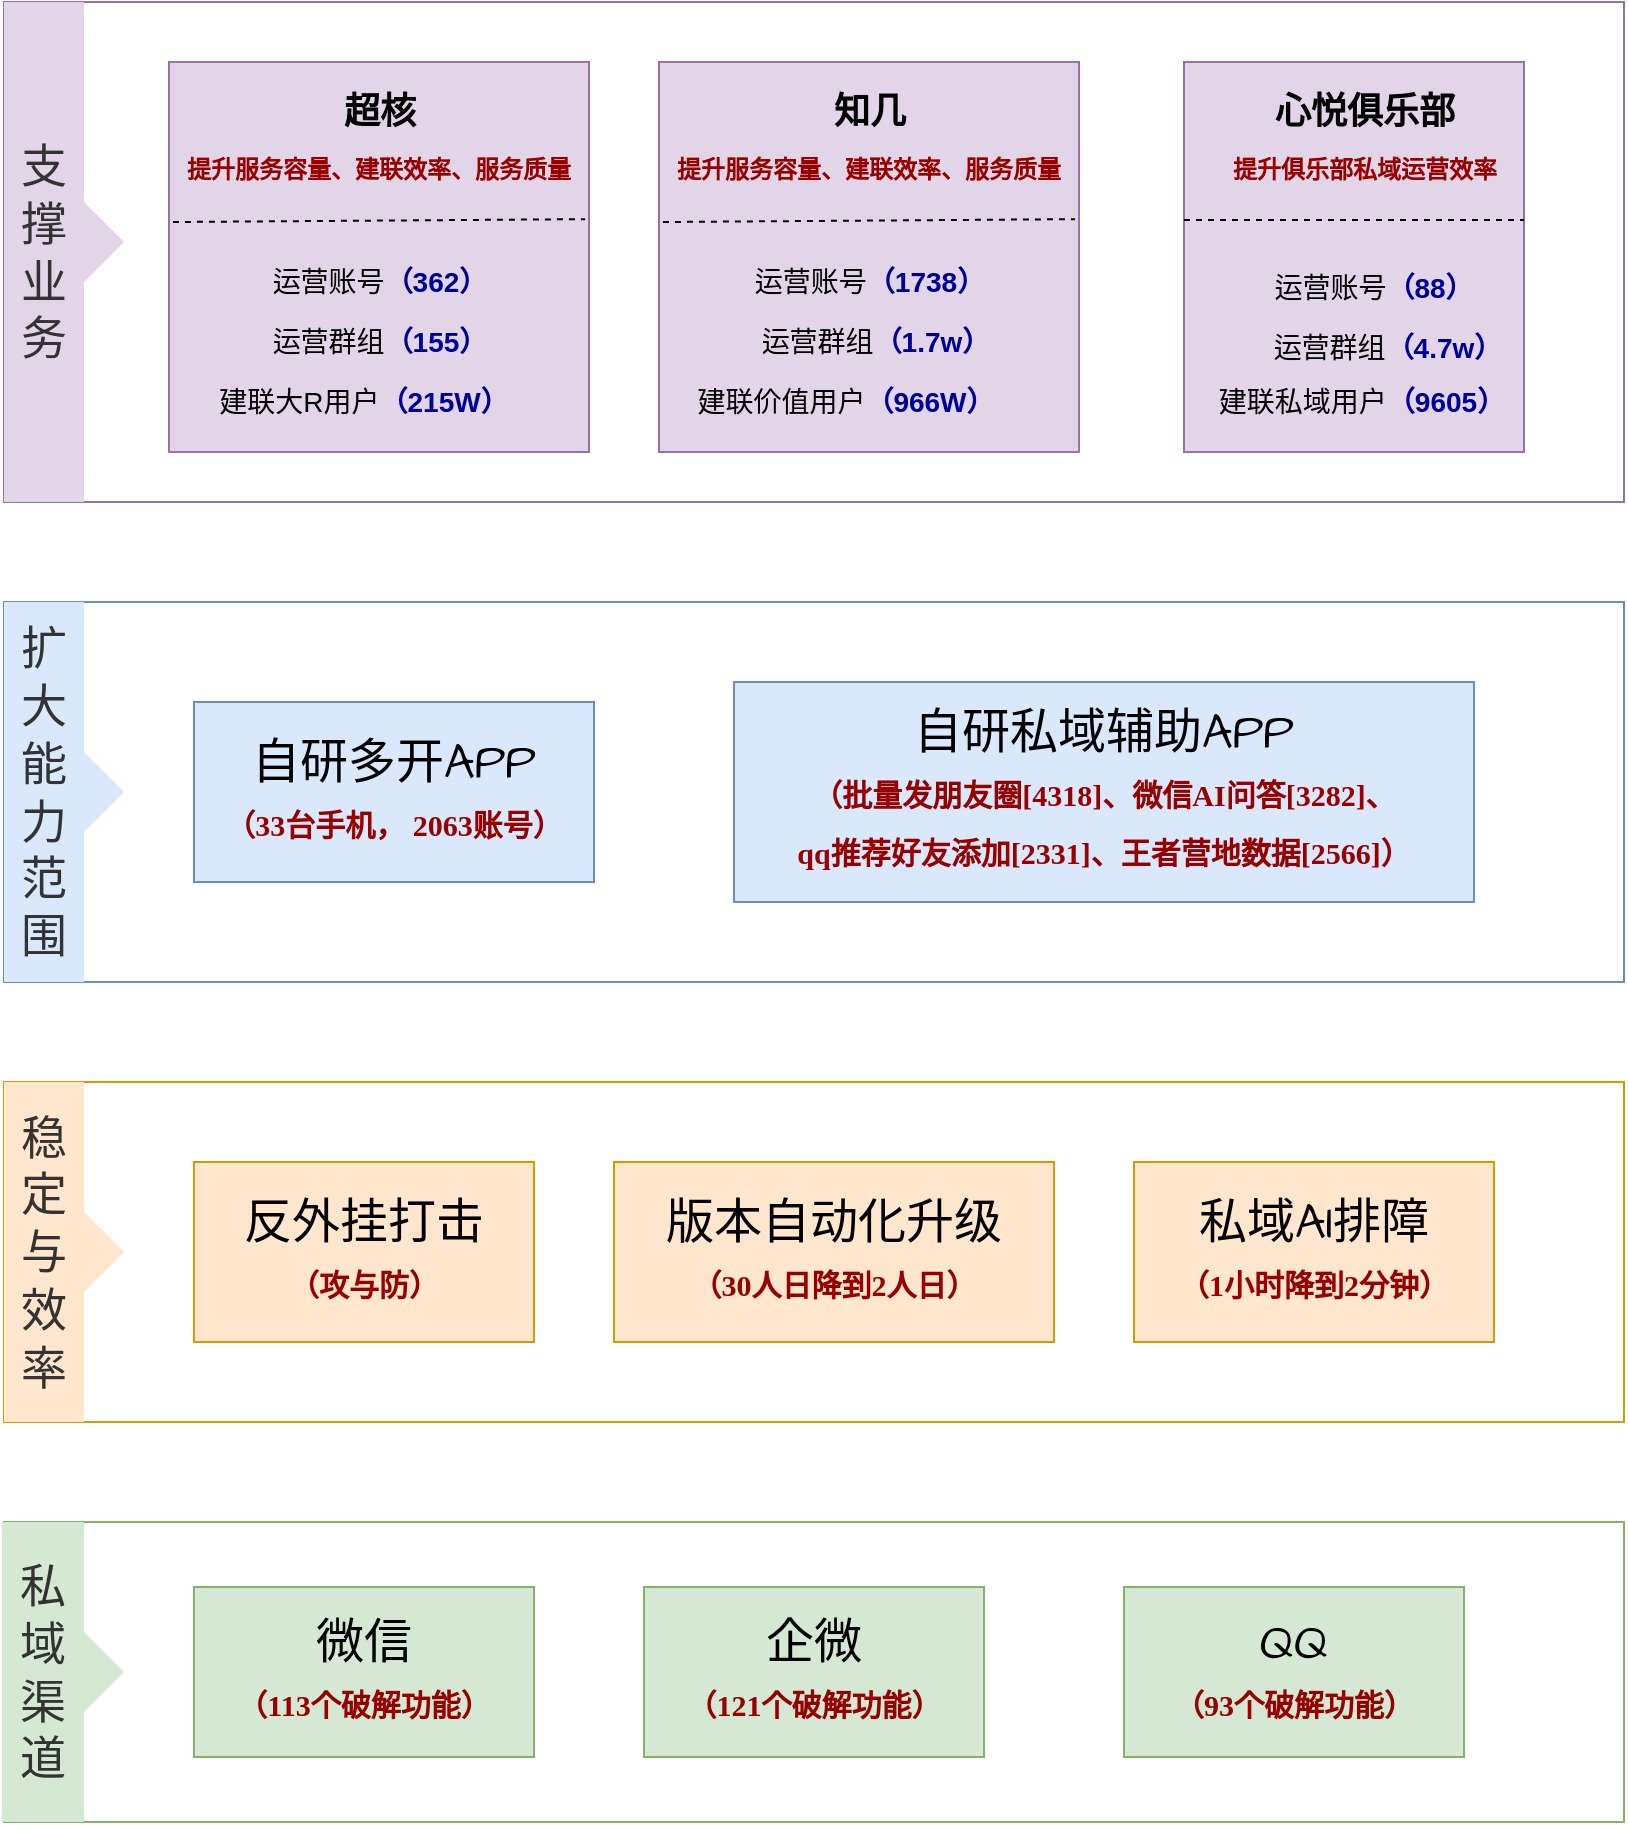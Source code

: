 <mxfile version="27.2.0">
  <diagram name="第 1 页" id="db-pMTe5nH4QFg-SLGSs">
    <mxGraphModel dx="1234" dy="1939" grid="1" gridSize="10" guides="1" tooltips="1" connect="1" arrows="1" fold="1" page="1" pageScale="1" pageWidth="827" pageHeight="1169" math="0" shadow="0">
      <root>
        <mxCell id="0" />
        <mxCell id="1" parent="0" />
        <mxCell id="Lz09PXeNm3lCibMd2Dtf-2" value="" style="rounded=0;whiteSpace=wrap;html=1;hachureGap=4;strokeColor=#82b366;align=center;verticalAlign=middle;fontFamily=Architects Daughter;fontSource=https%3A%2F%2Ffonts.googleapis.com%2Fcss%3Ffamily%3DArchitects%2BDaughter;fontSize=12;fillColor=none;" parent="1" vertex="1">
          <mxGeometry x="10" y="350" width="810" height="150" as="geometry" />
        </mxCell>
        <mxCell id="Lz09PXeNm3lCibMd2Dtf-4" value="微信&lt;br&gt;&lt;b style=&quot;color: rgb(153, 0, 0); font-family: Verdana; font-size: 15px;&quot;&gt;（113个破解功能）&lt;/b&gt;" style="rounded=0;whiteSpace=wrap;html=1;hachureGap=4;strokeColor=#82b366;align=center;verticalAlign=middle;fontFamily=Architects Daughter;fontSource=https%3A%2F%2Ffonts.googleapis.com%2Fcss%3Ffamily%3DArchitects%2BDaughter;fontSize=24;fillColor=#d5e8d4;" parent="1" vertex="1">
          <mxGeometry x="105.0" y="382.5" width="170" height="85" as="geometry" />
        </mxCell>
        <mxCell id="Lz09PXeNm3lCibMd2Dtf-10" value="" style="rounded=0;whiteSpace=wrap;html=1;hachureGap=4;strokeColor=#d79b00;align=center;verticalAlign=middle;fontFamily=Architects Daughter;fontSource=https%3A%2F%2Ffonts.googleapis.com%2Fcss%3Ffamily%3DArchitects%2BDaughter;fontSize=12;fillColor=none;" parent="1" vertex="1">
          <mxGeometry x="10" y="130" width="810" height="170" as="geometry" />
        </mxCell>
        <mxCell id="Lz09PXeNm3lCibMd2Dtf-11" value="反外挂打击&lt;div&gt;&lt;font face=&quot;Verdana&quot; style=&quot;font-size: 15px; color: rgb(153, 0, 0);&quot;&gt;&lt;b&gt;（攻与防）&lt;/b&gt;&lt;/font&gt;&lt;/div&gt;" style="rounded=0;whiteSpace=wrap;html=1;hachureGap=4;strokeColor=#d79b00;align=center;verticalAlign=middle;fontFamily=Architects Daughter;fontSource=https%3A%2F%2Ffonts.googleapis.com%2Fcss%3Ffamily%3DArchitects%2BDaughter;fontSize=24;fillColor=#ffe6cc;" parent="1" vertex="1">
          <mxGeometry x="105" y="170" width="170" height="90" as="geometry" />
        </mxCell>
        <mxCell id="Lz09PXeNm3lCibMd2Dtf-13" value="版本自动化升级&lt;div&gt;&lt;font face=&quot;Verdana&quot; style=&quot;font-size: 15px; color: rgb(153, 0, 0);&quot;&gt;&lt;b&gt;（30人日降到2人日）&lt;/b&gt;&lt;/font&gt;&lt;/div&gt;" style="rounded=0;whiteSpace=wrap;html=1;hachureGap=4;strokeColor=#d79b00;align=center;verticalAlign=middle;fontFamily=Architects Daughter;fontSource=https%3A%2F%2Ffonts.googleapis.com%2Fcss%3Ffamily%3DArchitects%2BDaughter;fontSize=24;fillColor=#ffe6cc;" parent="1" vertex="1">
          <mxGeometry x="315" y="170" width="220" height="90" as="geometry" />
        </mxCell>
        <mxCell id="Lz09PXeNm3lCibMd2Dtf-14" value="私域AI排障&lt;br&gt;&lt;div&gt;&lt;font face=&quot;Verdana&quot; style=&quot;font-size: 15px; color: rgb(153, 0, 0);&quot;&gt;&lt;b&gt;（1小时降到2分钟）&lt;/b&gt;&lt;/font&gt;&lt;/div&gt;" style="rounded=0;whiteSpace=wrap;html=1;hachureGap=4;strokeColor=#d79b00;align=center;verticalAlign=middle;fontFamily=Architects Daughter;fontSource=https%3A%2F%2Ffonts.googleapis.com%2Fcss%3Ffamily%3DArchitects%2BDaughter;fontSize=24;fillColor=#ffe6cc;" parent="1" vertex="1">
          <mxGeometry x="575" y="170" width="180" height="90" as="geometry" />
        </mxCell>
        <mxCell id="Lz09PXeNm3lCibMd2Dtf-16" value="企微&lt;br&gt;&lt;b style=&quot;color: rgb(153, 0, 0); font-family: Verdana; font-size: 15px;&quot;&gt;（121个破解功能）&lt;/b&gt;" style="rounded=0;whiteSpace=wrap;html=1;hachureGap=4;strokeColor=#82b366;align=center;verticalAlign=middle;fontFamily=Architects Daughter;fontSource=https%3A%2F%2Ffonts.googleapis.com%2Fcss%3Ffamily%3DArchitects%2BDaughter;fontSize=24;fillColor=#d5e8d4;" parent="1" vertex="1">
          <mxGeometry x="330" y="382.5" width="170" height="85" as="geometry" />
        </mxCell>
        <mxCell id="Lz09PXeNm3lCibMd2Dtf-17" value="QQ&lt;br&gt;&lt;b style=&quot;color: rgb(153, 0, 0); font-family: Verdana; font-size: 15px;&quot;&gt;（93个破解功能）&lt;/b&gt;" style="rounded=0;whiteSpace=wrap;html=1;hachureGap=4;strokeColor=#82b366;align=center;verticalAlign=middle;fontFamily=Architects Daughter;fontSource=https%3A%2F%2Ffonts.googleapis.com%2Fcss%3Ffamily%3DArchitects%2BDaughter;fontSize=24;fillColor=#d5e8d4;" parent="1" vertex="1">
          <mxGeometry x="570" y="382.5" width="170" height="85" as="geometry" />
        </mxCell>
        <mxCell id="iWFc-1cAknwyF5nsxrdl-2" value="" style="rounded=0;whiteSpace=wrap;html=1;hachureGap=4;strokeColor=#6c8ebf;align=center;verticalAlign=middle;fontFamily=Architects Daughter;fontSource=https%3A%2F%2Ffonts.googleapis.com%2Fcss%3Ffamily%3DArchitects%2BDaughter;fontSize=12;fillColor=none;" vertex="1" parent="1">
          <mxGeometry x="10" y="-110" width="810" height="190" as="geometry" />
        </mxCell>
        <mxCell id="iWFc-1cAknwyF5nsxrdl-3" value="自研多开APP&lt;br&gt;&lt;div&gt;&lt;font face=&quot;Verdana&quot; style=&quot;font-size: 15px; color: rgb(153, 0, 0);&quot;&gt;&lt;b&gt;（33台手机， 2063账号）&lt;/b&gt;&lt;/font&gt;&lt;/div&gt;" style="rounded=0;whiteSpace=wrap;html=1;hachureGap=4;strokeColor=#6c8ebf;align=center;verticalAlign=middle;fontFamily=Architects Daughter;fontSource=https%3A%2F%2Ffonts.googleapis.com%2Fcss%3Ffamily%3DArchitects%2BDaughter;fontSize=24;fillColor=#dae8fc;" vertex="1" parent="1">
          <mxGeometry x="105" y="-60" width="200" height="90" as="geometry" />
        </mxCell>
        <mxCell id="iWFc-1cAknwyF5nsxrdl-4" value="自研私域辅助APP&lt;br&gt;&lt;div&gt;&lt;font face=&quot;Verdana&quot; style=&quot;font-size: 15px; color: rgb(153, 0, 0);&quot;&gt;&lt;b&gt;（批量发朋友圈[4318]、微信AI问答[3282]、&lt;br&gt;qq推荐好友添加[2331]、王者营地数据[2566]）&lt;/b&gt;&lt;/font&gt;&lt;/div&gt;" style="rounded=0;whiteSpace=wrap;html=1;hachureGap=4;strokeColor=#6c8ebf;align=center;verticalAlign=middle;fontFamily=Architects Daughter;fontSource=https%3A%2F%2Ffonts.googleapis.com%2Fcss%3Ffamily%3DArchitects%2BDaughter;fontSize=24;fillColor=#dae8fc;" vertex="1" parent="1">
          <mxGeometry x="375" y="-70" width="370" height="110" as="geometry" />
        </mxCell>
        <mxCell id="iWFc-1cAknwyF5nsxrdl-7" value="" style="rounded=0;whiteSpace=wrap;html=1;hachureGap=4;strokeColor=#9673a6;align=center;verticalAlign=middle;fontFamily=Architects Daughter;fontSource=https%3A%2F%2Ffonts.googleapis.com%2Fcss%3Ffamily%3DArchitects%2BDaughter;fontSize=12;fillColor=none;strokeWidth=1;" vertex="1" parent="1">
          <mxGeometry x="10" y="-410" width="810" height="250" as="geometry" />
        </mxCell>
        <mxCell id="iWFc-1cAknwyF5nsxrdl-9" value="&lt;br&gt;&lt;div&gt;&lt;br&gt;&lt;/div&gt;" style="rounded=0;whiteSpace=wrap;html=1;hachureGap=4;strokeColor=#9673a6;align=center;verticalAlign=middle;fontFamily=Architects Daughter;fontSource=https%3A%2F%2Ffonts.googleapis.com%2Fcss%3Ffamily%3DArchitects%2BDaughter;fontSize=24;fillColor=#e1d5e7;" vertex="1" parent="1">
          <mxGeometry x="92.5" y="-380" width="210" height="195" as="geometry" />
        </mxCell>
        <mxCell id="iWFc-1cAknwyF5nsxrdl-10" value="超核" style="text;html=1;align=center;verticalAlign=middle;whiteSpace=wrap;rounded=0;fontFamily=Helvetica;fontSize=18;fontStyle=1" vertex="1" parent="1">
          <mxGeometry x="167.5" y="-370" width="60" height="30" as="geometry" />
        </mxCell>
        <mxCell id="iWFc-1cAknwyF5nsxrdl-11" value="提升服务容量、建联效率、服务质量" style="text;html=1;align=center;verticalAlign=middle;whiteSpace=wrap;rounded=0;fontFamily=Architects Daughter;fontSource=https%3A%2F%2Ffonts.googleapis.com%2Fcss%3Ffamily%3DArchitects%2BDaughter;fontStyle=1;fontColor=#990000;" vertex="1" parent="1">
          <mxGeometry x="90" y="-340" width="215" height="30" as="geometry" />
        </mxCell>
        <mxCell id="iWFc-1cAknwyF5nsxrdl-12" value="" style="endArrow=none;html=1;rounded=0;hachureGap=4;fontFamily=Architects Daughter;fontSource=https%3A%2F%2Ffonts.googleapis.com%2Fcss%3Ffamily%3DArchitects%2BDaughter;dashed=1;entryX=1.017;entryY=0.449;entryDx=0;entryDy=0;entryPerimeter=0;" edge="1" parent="1">
          <mxGeometry width="50" height="50" relative="1" as="geometry">
            <mxPoint x="94.47" y="-300" as="sourcePoint" />
            <mxPoint x="300.54" y="-301.425" as="targetPoint" />
          </mxGeometry>
        </mxCell>
        <mxCell id="iWFc-1cAknwyF5nsxrdl-24" value="运营账号&lt;font style=&quot;color: rgb(0, 0, 153);&quot;&gt;&lt;b style=&quot;&quot;&gt;（362）&lt;/b&gt;&lt;/font&gt;" style="text;html=1;align=center;verticalAlign=middle;whiteSpace=wrap;rounded=0;fontFamily=Helvetica;fontSize=14;" vertex="1" parent="1">
          <mxGeometry x="132.5" y="-285" width="130" height="30" as="geometry" />
        </mxCell>
        <mxCell id="iWFc-1cAknwyF5nsxrdl-25" value="建联大R用户&lt;font style=&quot;color: rgb(0, 0, 153);&quot;&gt;&lt;b style=&quot;&quot;&gt;（215W）&lt;/b&gt;&lt;/font&gt;" style="text;html=1;align=center;verticalAlign=middle;whiteSpace=wrap;rounded=0;fontFamily=Helvetica;fontSize=14;" vertex="1" parent="1">
          <mxGeometry x="105" y="-225" width="170" height="30" as="geometry" />
        </mxCell>
        <mxCell id="iWFc-1cAknwyF5nsxrdl-26" value="运营群组&lt;font style=&quot;color: rgb(0, 0, 153);&quot;&gt;&lt;b style=&quot;&quot;&gt;（155）&lt;/b&gt;&lt;/font&gt;" style="text;html=1;align=center;verticalAlign=middle;whiteSpace=wrap;rounded=0;fontFamily=Helvetica;fontSize=14;" vertex="1" parent="1">
          <mxGeometry x="112.5" y="-255" width="170" height="30" as="geometry" />
        </mxCell>
        <mxCell id="iWFc-1cAknwyF5nsxrdl-28" value="&lt;br&gt;&lt;div&gt;&lt;br&gt;&lt;/div&gt;" style="rounded=0;whiteSpace=wrap;html=1;hachureGap=4;strokeColor=#9673a6;align=center;verticalAlign=middle;fontFamily=Architects Daughter;fontSource=https%3A%2F%2Ffonts.googleapis.com%2Fcss%3Ffamily%3DArchitects%2BDaughter;fontSize=24;fillColor=#e1d5e7;" vertex="1" parent="1">
          <mxGeometry x="337.5" y="-380" width="210" height="195" as="geometry" />
        </mxCell>
        <mxCell id="iWFc-1cAknwyF5nsxrdl-29" value="知几" style="text;html=1;align=center;verticalAlign=middle;whiteSpace=wrap;rounded=0;fontFamily=Helvetica;fontSize=18;fontStyle=1" vertex="1" parent="1">
          <mxGeometry x="412.5" y="-370" width="60" height="30" as="geometry" />
        </mxCell>
        <mxCell id="iWFc-1cAknwyF5nsxrdl-30" value="提升服务容量、建联效率、服务质量" style="text;html=1;align=center;verticalAlign=middle;whiteSpace=wrap;rounded=0;fontFamily=Architects Daughter;fontSource=https%3A%2F%2Ffonts.googleapis.com%2Fcss%3Ffamily%3DArchitects%2BDaughter;fontStyle=1;fontColor=#990000;" vertex="1" parent="1">
          <mxGeometry x="335" y="-340" width="215" height="30" as="geometry" />
        </mxCell>
        <mxCell id="iWFc-1cAknwyF5nsxrdl-31" value="" style="endArrow=none;html=1;rounded=0;hachureGap=4;fontFamily=Architects Daughter;fontSource=https%3A%2F%2Ffonts.googleapis.com%2Fcss%3Ffamily%3DArchitects%2BDaughter;dashed=1;entryX=1.017;entryY=0.449;entryDx=0;entryDy=0;entryPerimeter=0;" edge="1" parent="1">
          <mxGeometry width="50" height="50" relative="1" as="geometry">
            <mxPoint x="339.47" y="-300" as="sourcePoint" />
            <mxPoint x="545.54" y="-301.425" as="targetPoint" />
          </mxGeometry>
        </mxCell>
        <mxCell id="iWFc-1cAknwyF5nsxrdl-32" value="运营账号&lt;font style=&quot;color: rgb(0, 0, 153);&quot;&gt;&lt;b style=&quot;&quot;&gt;（1738）&lt;/b&gt;&lt;/font&gt;" style="text;html=1;align=center;verticalAlign=middle;whiteSpace=wrap;rounded=0;fontFamily=Helvetica;fontSize=14;" vertex="1" parent="1">
          <mxGeometry x="377.5" y="-285" width="130" height="30" as="geometry" />
        </mxCell>
        <mxCell id="iWFc-1cAknwyF5nsxrdl-33" value="建联价值用户&lt;font style=&quot;color: rgb(0, 0, 153);&quot;&gt;&lt;b style=&quot;&quot;&gt;（966W）&lt;/b&gt;&lt;/font&gt;" style="text;html=1;align=center;verticalAlign=middle;whiteSpace=wrap;rounded=0;fontFamily=Helvetica;fontSize=14;" vertex="1" parent="1">
          <mxGeometry x="346.49" y="-225" width="170" height="30" as="geometry" />
        </mxCell>
        <mxCell id="iWFc-1cAknwyF5nsxrdl-34" value="运营群组&lt;font style=&quot;color: rgb(0, 0, 153);&quot;&gt;&lt;b style=&quot;&quot;&gt;（1.7w）&lt;/b&gt;&lt;/font&gt;" style="text;html=1;align=center;verticalAlign=middle;whiteSpace=wrap;rounded=0;fontFamily=Helvetica;fontSize=14;" vertex="1" parent="1">
          <mxGeometry x="361.49" y="-255" width="170" height="30" as="geometry" />
        </mxCell>
        <mxCell id="iWFc-1cAknwyF5nsxrdl-35" value="&lt;br&gt;&lt;div&gt;&lt;br&gt;&lt;/div&gt;" style="rounded=0;whiteSpace=wrap;html=1;hachureGap=4;strokeColor=#9673a6;align=center;verticalAlign=middle;fontFamily=Architects Daughter;fontSource=https%3A%2F%2Ffonts.googleapis.com%2Fcss%3Ffamily%3DArchitects%2BDaughter;fontSize=24;fillColor=#e1d5e7;" vertex="1" parent="1">
          <mxGeometry x="600" y="-380" width="170" height="195" as="geometry" />
        </mxCell>
        <mxCell id="iWFc-1cAknwyF5nsxrdl-36" value="心悦俱乐部" style="text;html=1;align=center;verticalAlign=middle;whiteSpace=wrap;rounded=0;fontFamily=Helvetica;fontSize=18;fontStyle=1" vertex="1" parent="1">
          <mxGeometry x="643.75" y="-370" width="92.5" height="30" as="geometry" />
        </mxCell>
        <mxCell id="iWFc-1cAknwyF5nsxrdl-37" value="提升俱乐部私域运营效率" style="text;html=1;align=center;verticalAlign=middle;whiteSpace=wrap;rounded=0;fontFamily=Architects Daughter;fontSource=https%3A%2F%2Ffonts.googleapis.com%2Fcss%3Ffamily%3DArchitects%2BDaughter;fontStyle=1;fontColor=#990000;" vertex="1" parent="1">
          <mxGeometry x="582.5" y="-340" width="215" height="30" as="geometry" />
        </mxCell>
        <mxCell id="iWFc-1cAknwyF5nsxrdl-38" value="" style="endArrow=none;html=1;rounded=0;hachureGap=4;fontFamily=Architects Daughter;fontSource=https%3A%2F%2Ffonts.googleapis.com%2Fcss%3Ffamily%3DArchitects%2BDaughter;dashed=1;" edge="1" parent="1">
          <mxGeometry width="50" height="50" relative="1" as="geometry">
            <mxPoint x="600" y="-301" as="sourcePoint" />
            <mxPoint x="770" y="-301" as="targetPoint" />
          </mxGeometry>
        </mxCell>
        <mxCell id="iWFc-1cAknwyF5nsxrdl-39" value="运营账号&lt;font style=&quot;color: rgb(0, 0, 153);&quot;&gt;&lt;b style=&quot;&quot;&gt;（88）&lt;/b&gt;&lt;/font&gt;" style="text;html=1;align=center;verticalAlign=middle;whiteSpace=wrap;rounded=0;fontFamily=Helvetica;fontSize=14;" vertex="1" parent="1">
          <mxGeometry x="630" y="-280" width="130" height="25" as="geometry" />
        </mxCell>
        <mxCell id="iWFc-1cAknwyF5nsxrdl-40" value="建联私域用户&lt;font style=&quot;color: rgb(0, 0, 153);&quot;&gt;&lt;b style=&quot;&quot;&gt;（9605）&lt;/b&gt;&lt;/font&gt;" style="text;html=1;align=center;verticalAlign=middle;whiteSpace=wrap;rounded=0;fontFamily=Helvetica;fontSize=14;" vertex="1" parent="1">
          <mxGeometry x="604" y="-225" width="170" height="30" as="geometry" />
        </mxCell>
        <mxCell id="iWFc-1cAknwyF5nsxrdl-41" value="运营群组&lt;font style=&quot;color: rgb(0, 0, 153);&quot;&gt;&lt;b style=&quot;&quot;&gt;（4.7w）&lt;/b&gt;&lt;/font&gt;" style="text;html=1;align=center;verticalAlign=middle;whiteSpace=wrap;rounded=0;fontFamily=Helvetica;fontSize=14;" vertex="1" parent="1">
          <mxGeometry x="617" y="-250" width="170" height="25" as="geometry" />
        </mxCell>
        <mxCell id="iWFc-1cAknwyF5nsxrdl-42" value="&lt;font style=&quot;color: rgb(51, 51, 51); font-size: 23px;&quot;&gt;支撑业务&lt;/font&gt;" style="text;html=1;align=center;verticalAlign=middle;whiteSpace=wrap;rounded=0;fontFamily=Helvetica;fontSize=24;fillColor=#e1d5e7;strokeColor=none;" vertex="1" parent="1">
          <mxGeometry x="10" y="-410" width="40" height="250" as="geometry" />
        </mxCell>
        <mxCell id="iWFc-1cAknwyF5nsxrdl-43" value="" style="triangle;whiteSpace=wrap;html=1;hachureGap=4;fontFamily=Architects Daughter;fontSource=https%3A%2F%2Ffonts.googleapis.com%2Fcss%3Ffamily%3DArchitects%2BDaughter;fillColor=#e1d5e7;strokeColor=none;rotation=0;" vertex="1" parent="1">
          <mxGeometry x="50" y="-310" width="20" height="40" as="geometry" />
        </mxCell>
        <mxCell id="iWFc-1cAknwyF5nsxrdl-47" value="&lt;font style=&quot;color: rgb(51, 51, 51); font-size: 23px;&quot;&gt;扩大能力范围&lt;/font&gt;" style="text;html=1;align=center;verticalAlign=middle;whiteSpace=wrap;rounded=0;fontFamily=Helvetica;fontSize=24;fillColor=#dae8fc;strokeColor=none;" vertex="1" parent="1">
          <mxGeometry x="10" y="-110" width="40" height="190" as="geometry" />
        </mxCell>
        <mxCell id="iWFc-1cAknwyF5nsxrdl-48" value="" style="triangle;whiteSpace=wrap;html=1;hachureGap=4;fontFamily=Architects Daughter;fontSource=https%3A%2F%2Ffonts.googleapis.com%2Fcss%3Ffamily%3DArchitects%2BDaughter;fillColor=#dae8fc;strokeColor=none;rotation=0;" vertex="1" parent="1">
          <mxGeometry x="50" y="-35" width="20" height="40" as="geometry" />
        </mxCell>
        <mxCell id="iWFc-1cAknwyF5nsxrdl-52" value="&lt;font style=&quot;color: rgb(51, 51, 51); font-size: 23px;&quot;&gt;稳定与效率&lt;/font&gt;" style="text;html=1;align=center;verticalAlign=middle;whiteSpace=wrap;rounded=0;fontFamily=Helvetica;fontSize=24;fillColor=#ffe6cc;strokeColor=none;" vertex="1" parent="1">
          <mxGeometry x="10" y="130" width="40" height="170" as="geometry" />
        </mxCell>
        <mxCell id="iWFc-1cAknwyF5nsxrdl-53" value="" style="triangle;whiteSpace=wrap;html=1;hachureGap=4;fontFamily=Architects Daughter;fontSource=https%3A%2F%2Ffonts.googleapis.com%2Fcss%3Ffamily%3DArchitects%2BDaughter;fillColor=#ffe6cc;strokeColor=none;rotation=0;" vertex="1" parent="1">
          <mxGeometry x="50" y="195" width="20" height="40" as="geometry" />
        </mxCell>
        <mxCell id="iWFc-1cAknwyF5nsxrdl-54" value="&lt;font style=&quot;color: rgb(51, 51, 51); font-size: 23px;&quot;&gt;私域渠道&lt;/font&gt;" style="text;html=1;align=center;verticalAlign=middle;whiteSpace=wrap;rounded=0;fontFamily=Helvetica;fontSize=24;fillColor=#d5e8d4;strokeColor=none;" vertex="1" parent="1">
          <mxGeometry x="8.99" y="350" width="41.01" height="150" as="geometry" />
        </mxCell>
        <mxCell id="iWFc-1cAknwyF5nsxrdl-55" value="" style="triangle;whiteSpace=wrap;html=1;hachureGap=4;fontFamily=Architects Daughter;fontSource=https%3A%2F%2Ffonts.googleapis.com%2Fcss%3Ffamily%3DArchitects%2BDaughter;fillColor=#d5e8d4;strokeColor=none;rotation=0;" vertex="1" parent="1">
          <mxGeometry x="50" y="405" width="20" height="40" as="geometry" />
        </mxCell>
        <mxCell id="iWFc-1cAknwyF5nsxrdl-56" style="edgeStyle=orthogonalEdgeStyle;rounded=0;sketch=1;hachureGap=4;jiggle=2;curveFitting=1;orthogonalLoop=1;jettySize=auto;html=1;exitX=1;exitY=0.5;exitDx=0;exitDy=0;fontFamily=Architects Daughter;fontSource=https%3A%2F%2Ffonts.googleapis.com%2Fcss%3Ffamily%3DArchitects%2BDaughter;" edge="1" parent="1">
          <mxGeometry relative="1" as="geometry">
            <mxPoint x="443.75" y="-400" as="sourcePoint" />
            <mxPoint x="443.75" y="-400" as="targetPoint" />
          </mxGeometry>
        </mxCell>
      </root>
    </mxGraphModel>
  </diagram>
</mxfile>
